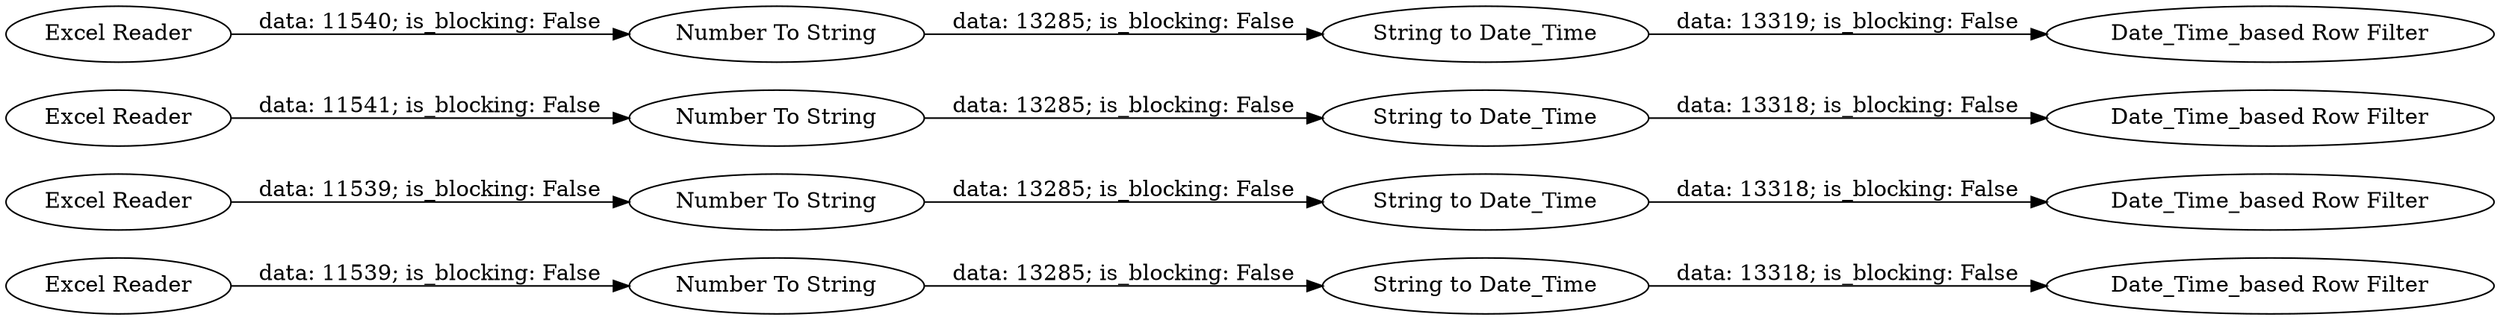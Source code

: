 digraph {
	"-1820931502186954840_255" [label="String to Date_Time"]
	"-1820931502186954840_262" [label="Date_Time_based Row Filter"]
	"-1820931502186954840_266" [label="Excel Reader"]
	"-1820931502186954840_248" [label="Number To String"]
	"-1820931502186954840_264" [label="Excel Reader"]
	"-1820931502186954840_260" [label="Date_Time_based Row Filter"]
	"-1820931502186954840_265" [label="Excel Reader"]
	"-1820931502186954840_263" [label="Excel Reader"]
	"-1820931502186954840_253" [label="Date_Time_based Row Filter"]
	"-1820931502186954840_261" [label="Number To String"]
	"-1820931502186954840_250" [label="String to Date_Time"]
	"-1820931502186954840_247" [label="String to Date_Time"]
	"-1820931502186954840_256" [label="Number To String"]
	"-1820931502186954840_257" [label="Date_Time_based Row Filter"]
	"-1820931502186954840_251" [label="Number To String"]
	"-1820931502186954840_258" [label="String to Date_Time"]
	"-1820931502186954840_248" -> "-1820931502186954840_247" [label="data: 13285; is_blocking: False"]
	"-1820931502186954840_263" -> "-1820931502186954840_248" [label="data: 11539; is_blocking: False"]
	"-1820931502186954840_256" -> "-1820931502186954840_255" [label="data: 13285; is_blocking: False"]
	"-1820931502186954840_266" -> "-1820931502186954840_261" [label="data: 11541; is_blocking: False"]
	"-1820931502186954840_258" -> "-1820931502186954840_260" [label="data: 13318; is_blocking: False"]
	"-1820931502186954840_247" -> "-1820931502186954840_262" [label="data: 13318; is_blocking: False"]
	"-1820931502186954840_261" -> "-1820931502186954840_258" [label="data: 13285; is_blocking: False"]
	"-1820931502186954840_250" -> "-1820931502186954840_253" [label="data: 13319; is_blocking: False"]
	"-1820931502186954840_255" -> "-1820931502186954840_257" [label="data: 13318; is_blocking: False"]
	"-1820931502186954840_264" -> "-1820931502186954840_251" [label="data: 11540; is_blocking: False"]
	"-1820931502186954840_251" -> "-1820931502186954840_250" [label="data: 13285; is_blocking: False"]
	"-1820931502186954840_265" -> "-1820931502186954840_256" [label="data: 11539; is_blocking: False"]
	rankdir=LR
}
